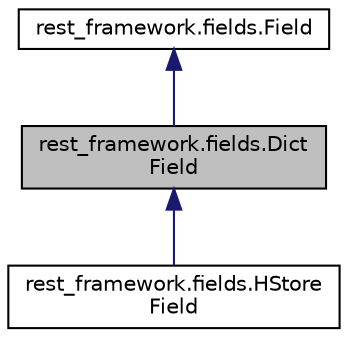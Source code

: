 digraph "rest_framework.fields.DictField"
{
 // LATEX_PDF_SIZE
  edge [fontname="Helvetica",fontsize="10",labelfontname="Helvetica",labelfontsize="10"];
  node [fontname="Helvetica",fontsize="10",shape=record];
  Node1 [label="rest_framework.fields.Dict\lField",height=0.2,width=0.4,color="black", fillcolor="grey75", style="filled", fontcolor="black",tooltip=" "];
  Node2 -> Node1 [dir="back",color="midnightblue",fontsize="10",style="solid"];
  Node2 [label="rest_framework.fields.Field",height=0.2,width=0.4,color="black", fillcolor="white", style="filled",URL="$classrest__framework_1_1fields_1_1_field.html",tooltip=" "];
  Node1 -> Node3 [dir="back",color="midnightblue",fontsize="10",style="solid"];
  Node3 [label="rest_framework.fields.HStore\lField",height=0.2,width=0.4,color="black", fillcolor="white", style="filled",URL="$classrest__framework_1_1fields_1_1_h_store_field.html",tooltip=" "];
}
